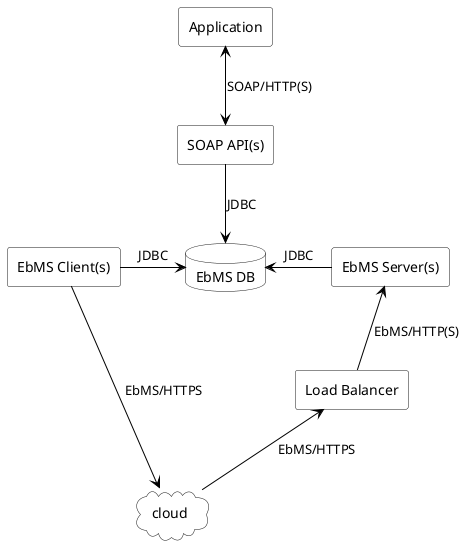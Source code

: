 @startuml
skinparam BackgroundColor transparent
skinparam componentStyle rectangle
skinparam compnentBackgroundColor #White
skinparam ArrowColor #Black

[Application] as app #white
[SOAP API(s)] as api #white
[EbMS Client(s)] as ebmsC #white
[EbMS Server(s)] as ebmsS #white
database "EbMS DB" as db #white
[Load Balancer] as lb #white
cloud cloud as cloud #white

app <--> api : SOAP/HTTP(S)
api --> db : JDBC
ebmsC -ri-> db : JDBC
ebmsS -le-> db : JDBC
ebmsC --> cloud : EbMS/HTTPS
ebmsS <-- lb : EbMS/HTTP(S)
lb <-- cloud : EbMS/HTTPS

@enduml